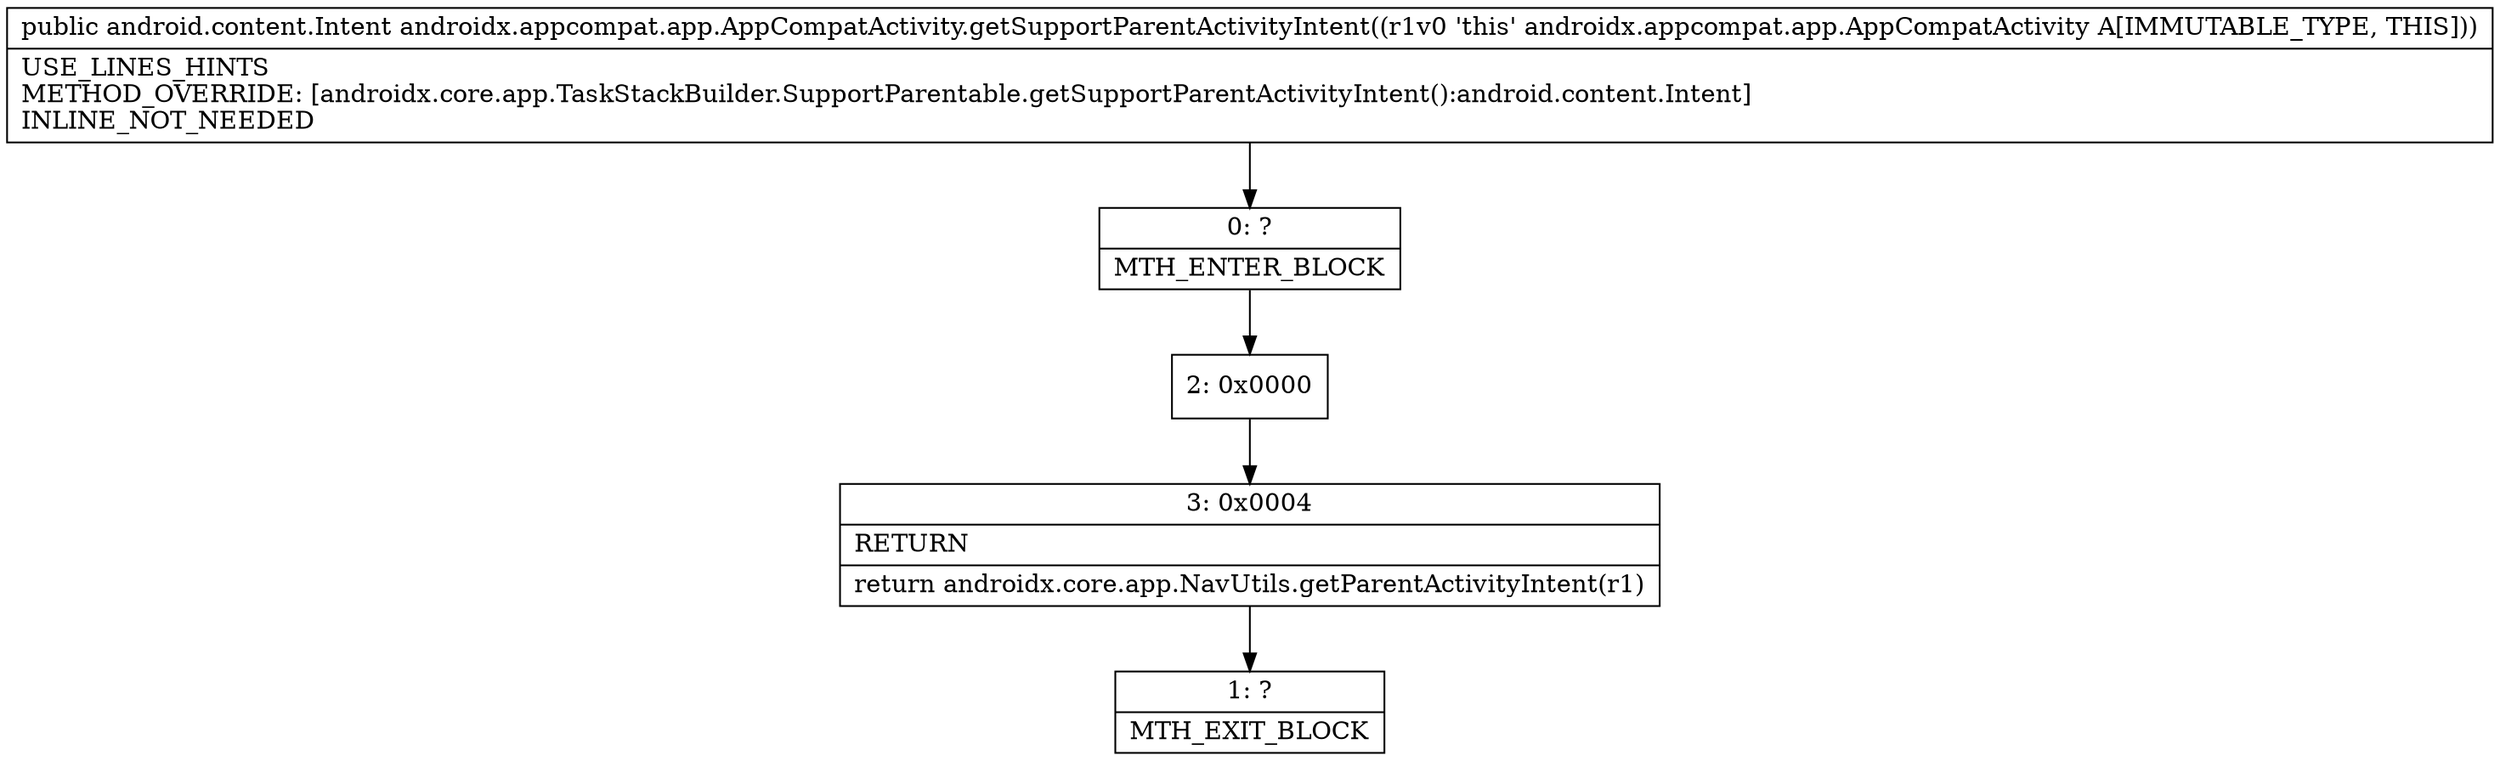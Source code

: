 digraph "CFG forandroidx.appcompat.app.AppCompatActivity.getSupportParentActivityIntent()Landroid\/content\/Intent;" {
Node_0 [shape=record,label="{0\:\ ?|MTH_ENTER_BLOCK\l}"];
Node_2 [shape=record,label="{2\:\ 0x0000}"];
Node_3 [shape=record,label="{3\:\ 0x0004|RETURN\l|return androidx.core.app.NavUtils.getParentActivityIntent(r1)\l}"];
Node_1 [shape=record,label="{1\:\ ?|MTH_EXIT_BLOCK\l}"];
MethodNode[shape=record,label="{public android.content.Intent androidx.appcompat.app.AppCompatActivity.getSupportParentActivityIntent((r1v0 'this' androidx.appcompat.app.AppCompatActivity A[IMMUTABLE_TYPE, THIS]))  | USE_LINES_HINTS\lMETHOD_OVERRIDE: [androidx.core.app.TaskStackBuilder.SupportParentable.getSupportParentActivityIntent():android.content.Intent]\lINLINE_NOT_NEEDED\l}"];
MethodNode -> Node_0;Node_0 -> Node_2;
Node_2 -> Node_3;
Node_3 -> Node_1;
}

